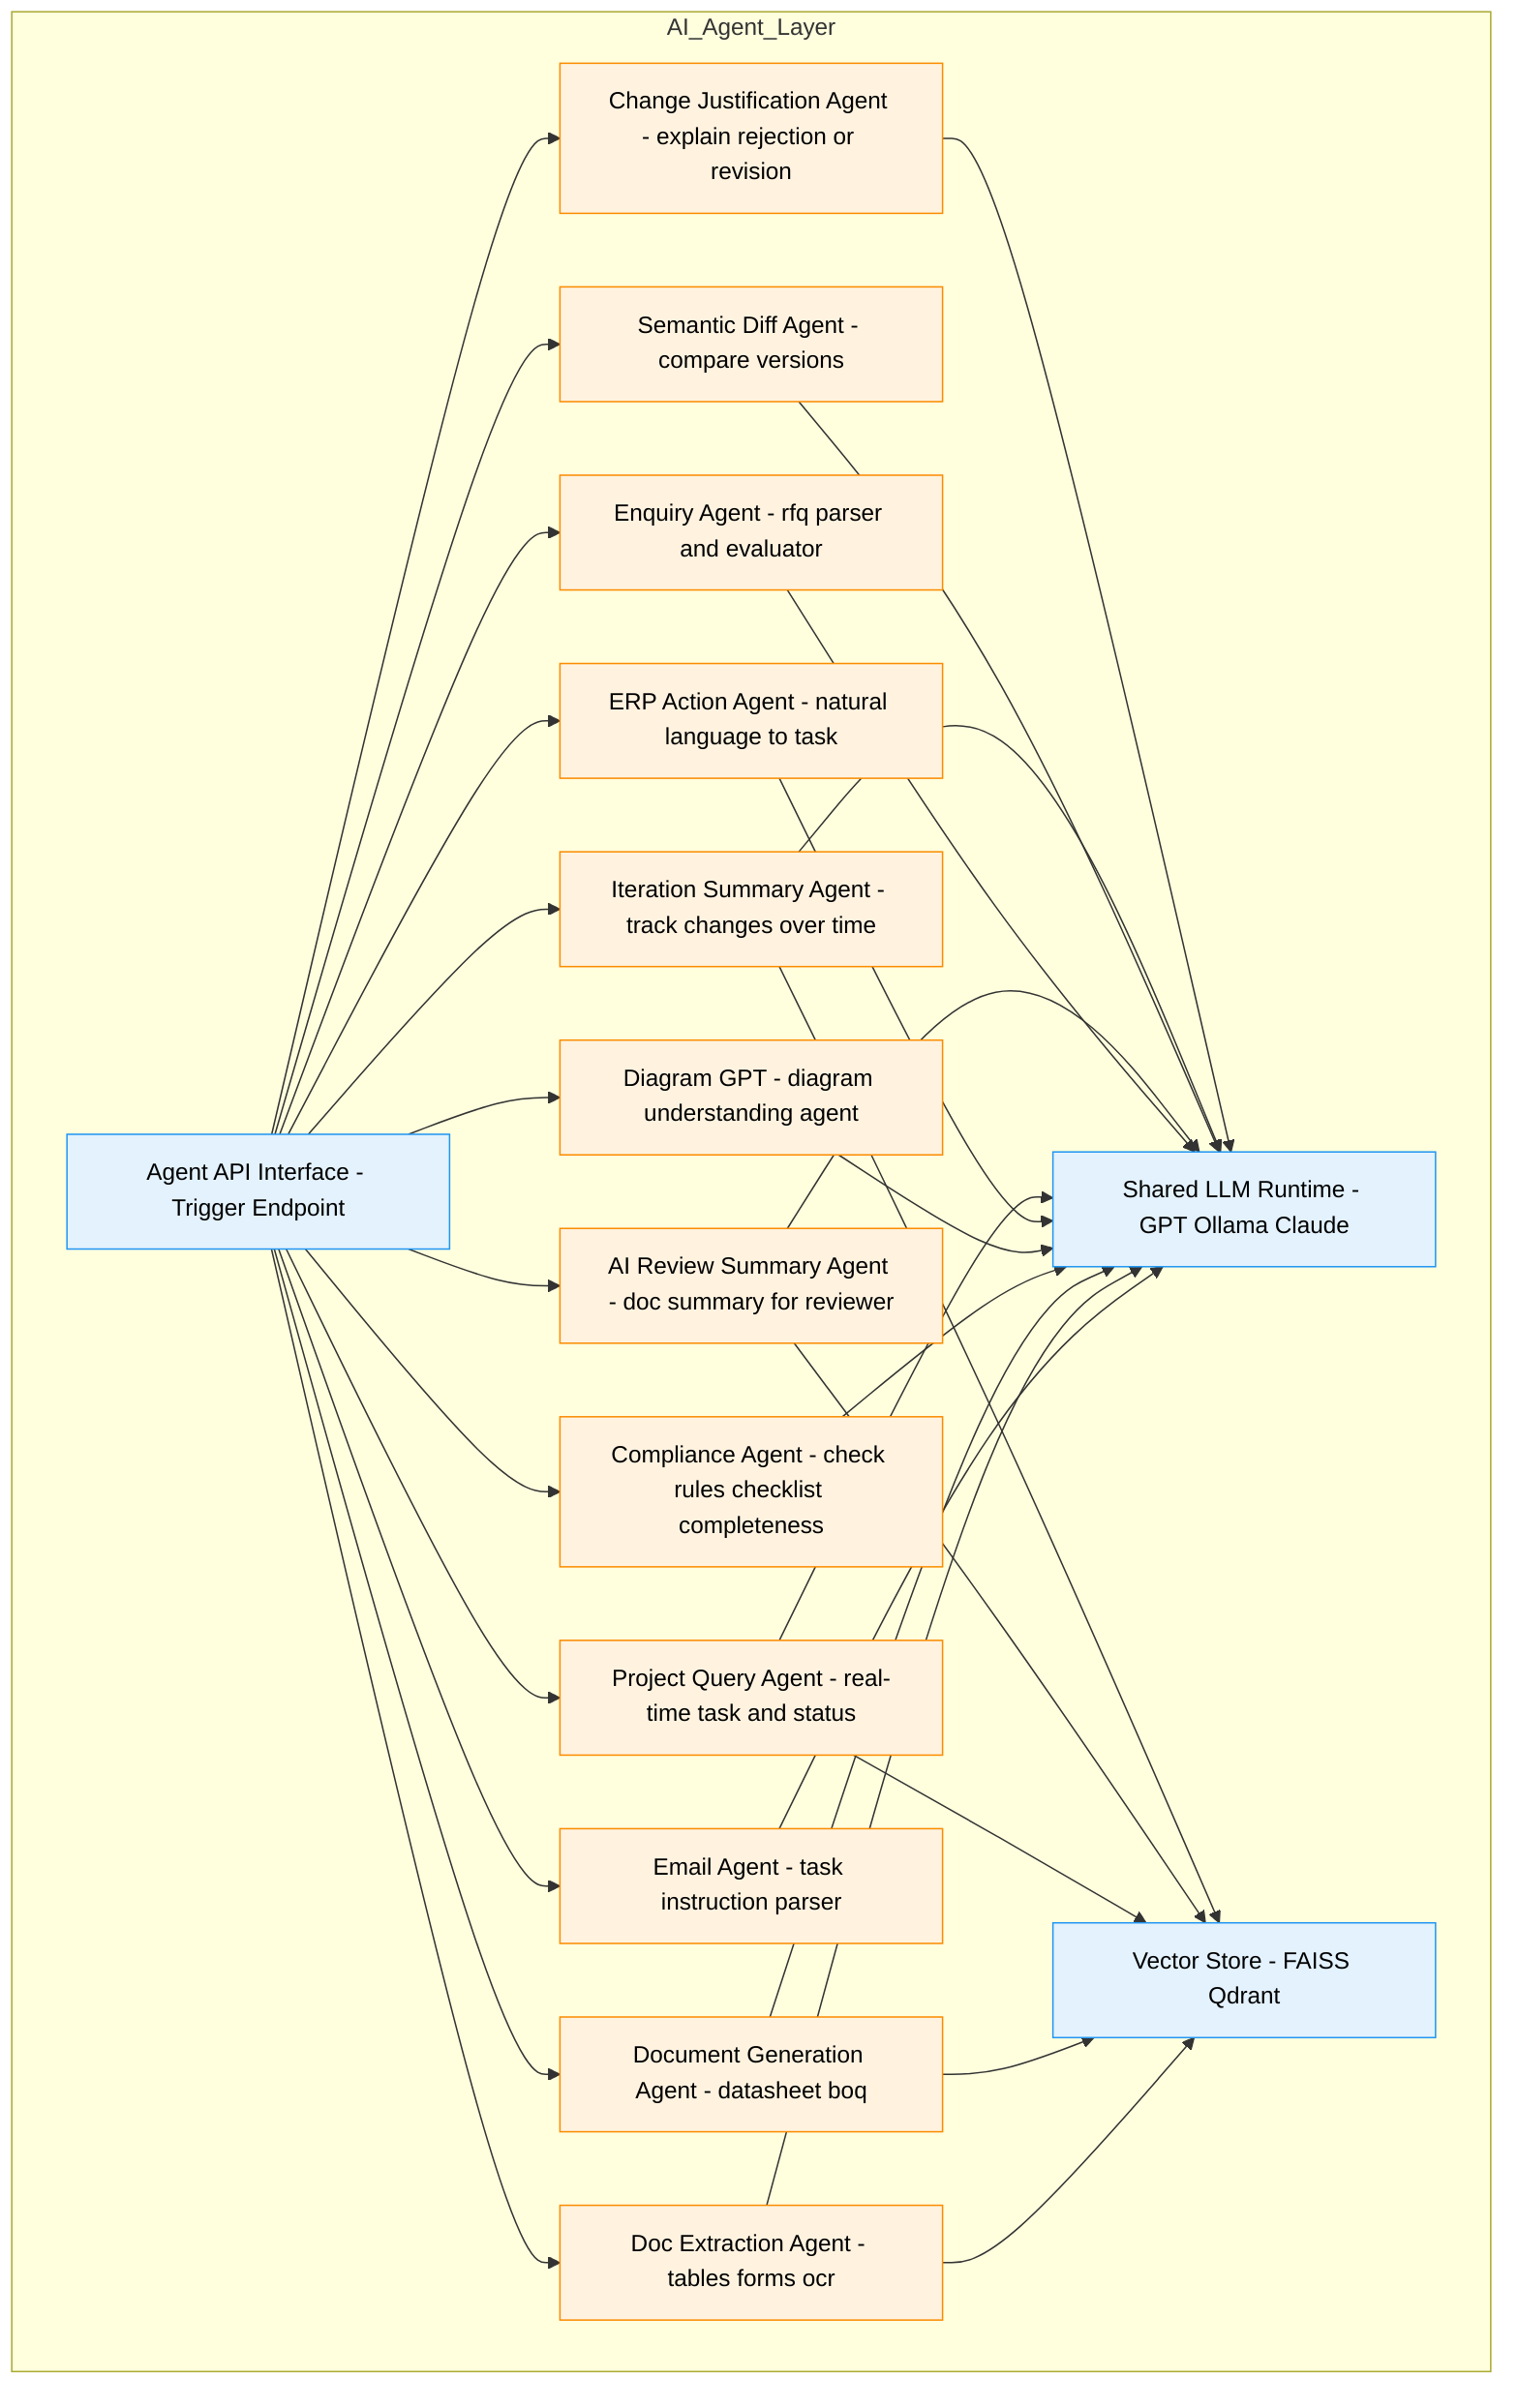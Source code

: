 flowchart TB

subgraph AI_Agent_Layer

    CORE[Shared LLM Runtime - GPT Ollama Claude]
    VECTOR[Vector Store - FAISS Qdrant]
    API[Agent API Interface - Trigger Endpoint]

    A1[Email Agent - task instruction parser]
    A2[Doc Extraction Agent - tables forms ocr]
    A3[Document Generation Agent - datasheet boq]
    A4[Compliance Agent - check rules checklist completeness]
    A5[Diagram GPT - diagram understanding agent]
    A6[ERP Action Agent - natural language to task]
    A7[Project Query Agent - real-time task and status]
    A8[Enquiry Agent - rfq parser and evaluator]
    A9[AI Review Summary Agent - doc summary for reviewer]
    A10[Semantic Diff Agent - compare versions]
    A11[Iteration Summary Agent - track changes over time]
    A12[Change Justification Agent - explain rejection or revision]

end

API --> A1
API --> A2
API --> A3
API --> A4
API --> A5
API --> A6
API --> A7
API --> A8
API --> A9
API --> A10
API --> A11
API --> A12

A1 --> CORE
A2 --> CORE
A3 --> CORE
A4 --> CORE
A5 --> CORE
A6 --> CORE
A7 --> CORE
A8 --> CORE
A9 --> CORE
A10 --> CORE
A11 --> CORE
A12 --> CORE

A2 --> VECTOR
A3 --> VECTOR
A7 --> VECTOR
A9 --> VECTOR
A11 --> VECTOR

classDef agent fill:#fff3e0,stroke:#fb8c00,color:#000
classDef core fill:#e3f2fd,stroke:#2196f3,color:#000

class A1,A2,A3,A4,A5,A6,A7,A8,A9,A10,A11,A12 agent
class CORE,VECTOR,API core